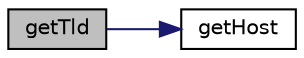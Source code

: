 digraph "getTld"
{
  edge [fontname="Helvetica",fontsize="10",labelfontname="Helvetica",labelfontsize="10"];
  node [fontname="Helvetica",fontsize="10",shape=record];
  rankdir="LR";
  Node1 [label="getTld",height=0.2,width=0.4,color="black", fillcolor="grey75", style="filled" fontcolor="black"];
  Node1 -> Node2 [color="midnightblue",fontsize="10",style="solid",fontname="Helvetica"];
  Node2 [label="getHost",height=0.2,width=0.4,color="black", fillcolor="white", style="filled",URL="$class_simple_url.html#af89674df83d1ee2198e54b5c8340795e"];
}
